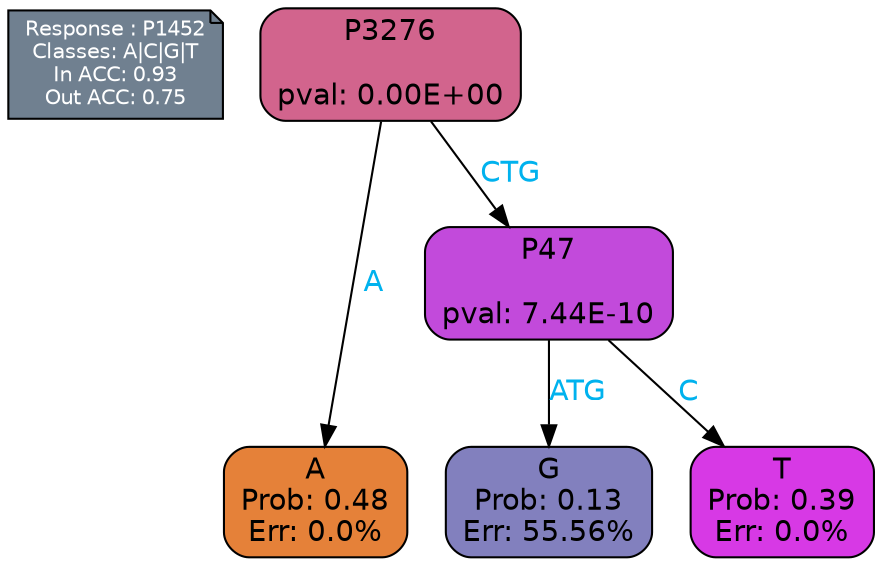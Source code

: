 digraph Tree {
node [shape=box, style="filled, rounded", color="black", fontname=helvetica] ;
graph [ranksep=equally, splines=polylines, bgcolor=transparent, dpi=600] ;
edge [fontname=helvetica] ;
LEGEND [label="Response : P1452
Classes: A|C|G|T
In ACC: 0.93
Out ACC: 0.75
",shape=note,align=left,style=filled,fillcolor="slategray",fontcolor="white",fontsize=10];1 [label="P3276

pval: 0.00E+00", fillcolor="#d2648d"] ;
2 [label="A
Prob: 0.48
Err: 0.0%", fillcolor="#e58139"] ;
3 [label="P47

pval: 7.44E-10", fillcolor="#c24adb"] ;
4 [label="G
Prob: 0.13
Err: 55.56%", fillcolor="#8280be"] ;
5 [label="T
Prob: 0.39
Err: 0.0%", fillcolor="#d739e5"] ;
1 -> 2 [label="A",fontcolor=deepskyblue2] ;
1 -> 3 [label="CTG",fontcolor=deepskyblue2] ;
3 -> 4 [label="ATG",fontcolor=deepskyblue2] ;
3 -> 5 [label="C",fontcolor=deepskyblue2] ;
{rank = same; 2;4;5;}{rank = same; LEGEND;1;}}